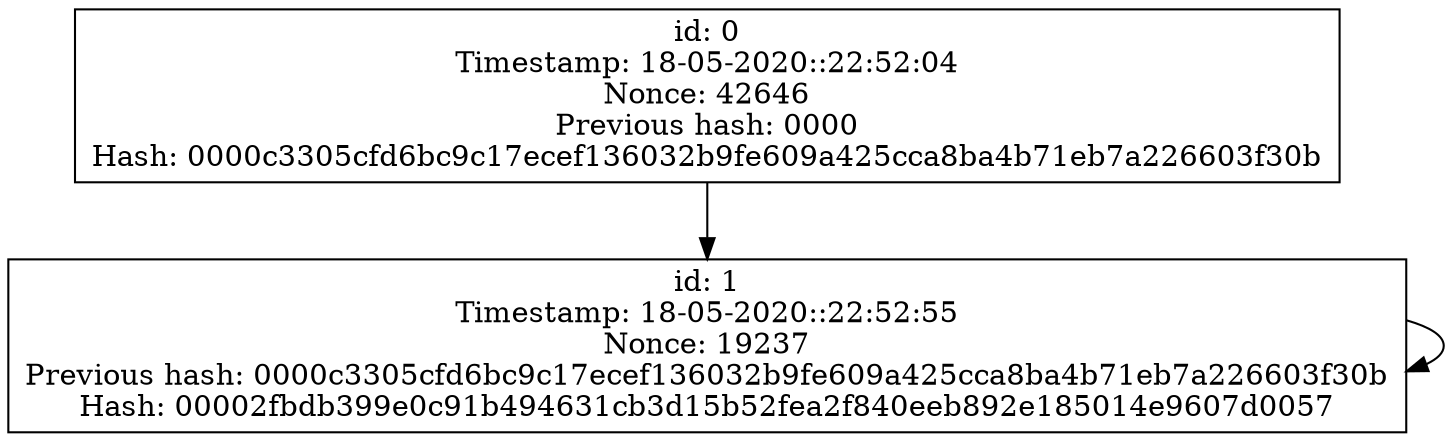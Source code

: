 digraph sls{
node [shape=record];
ip0 [label=" id: 0\nTimestamp: 18-05-2020::22:52:04\nNonce: 42646\nPrevious hash: 0000\nHash: 0000c3305cfd6bc9c17ecef136032b9fe609a425cca8ba4b71eb7a226603f30b "];
ip0 -> ip1; 

ip1 [label=" id: 1\nTimestamp: 18-05-2020::22:52:55\nNonce: 19237\nPrevious hash: 0000c3305cfd6bc9c17ecef136032b9fe609a425cca8ba4b71eb7a226603f30b\nHash: 00002fbdb399e0c91b494631cb3d15b52fea2f840eeb892e185014e9607d0057 "];
ip1 -> ip1; 

ip1 [label=" id: 1\nTimestamp: 18-05-2020::22:52:55\nNonce: 19237\nPrevious hash: 0000c3305cfd6bc9c17ecef136032b9fe609a425cca8ba4b71eb7a226603f30b\nHash: 00002fbdb399e0c91b494631cb3d15b52fea2f840eeb892e185014e9607d0057 "];
}
